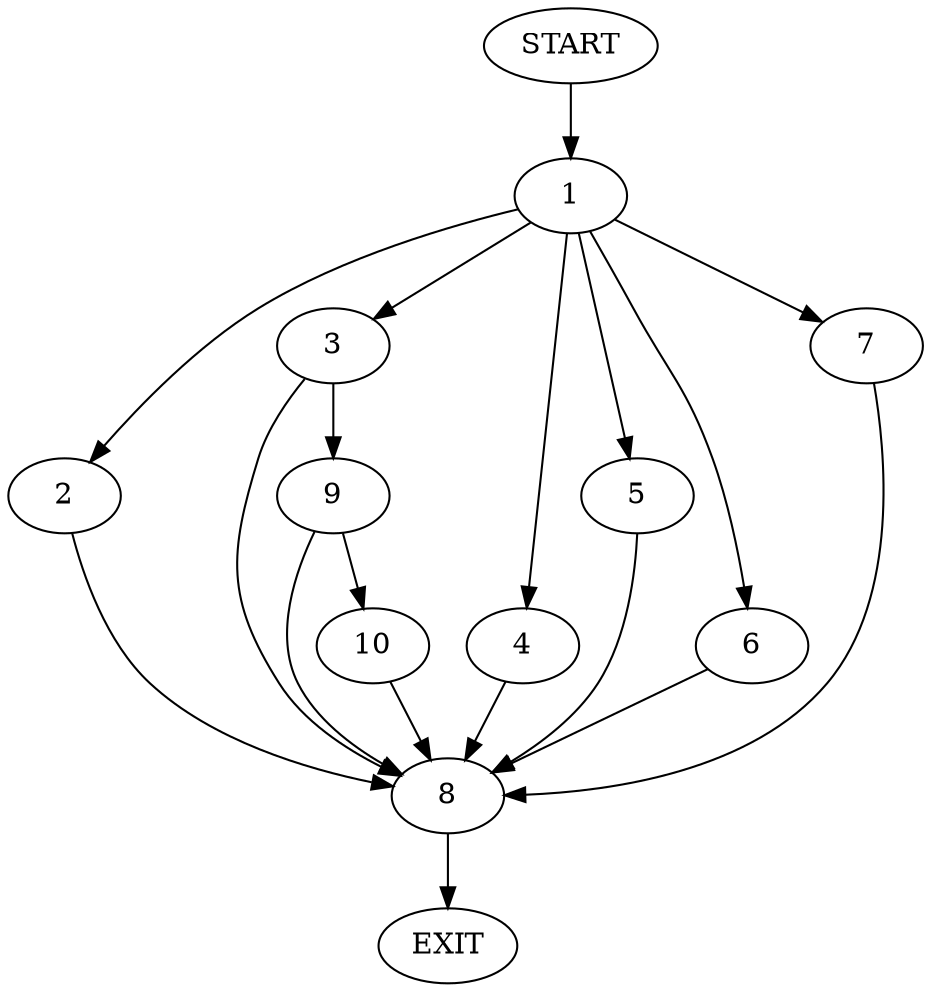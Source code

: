 digraph {
0 [label="START"];
1;
2;
3;
4;
5;
6;
7;
8;
9;
10;
11 [label="EXIT"];
0 -> 1;
1 -> 2;
1 -> 3;
1 -> 4;
1 -> 5;
1 -> 6;
1 -> 7;
7 -> 8;
5 -> 8;
3 -> 8;
3 -> 9;
4 -> 8;
2 -> 8;
6 -> 8;
8 -> 11;
9 -> 10;
9 -> 8;
10 -> 8;
}